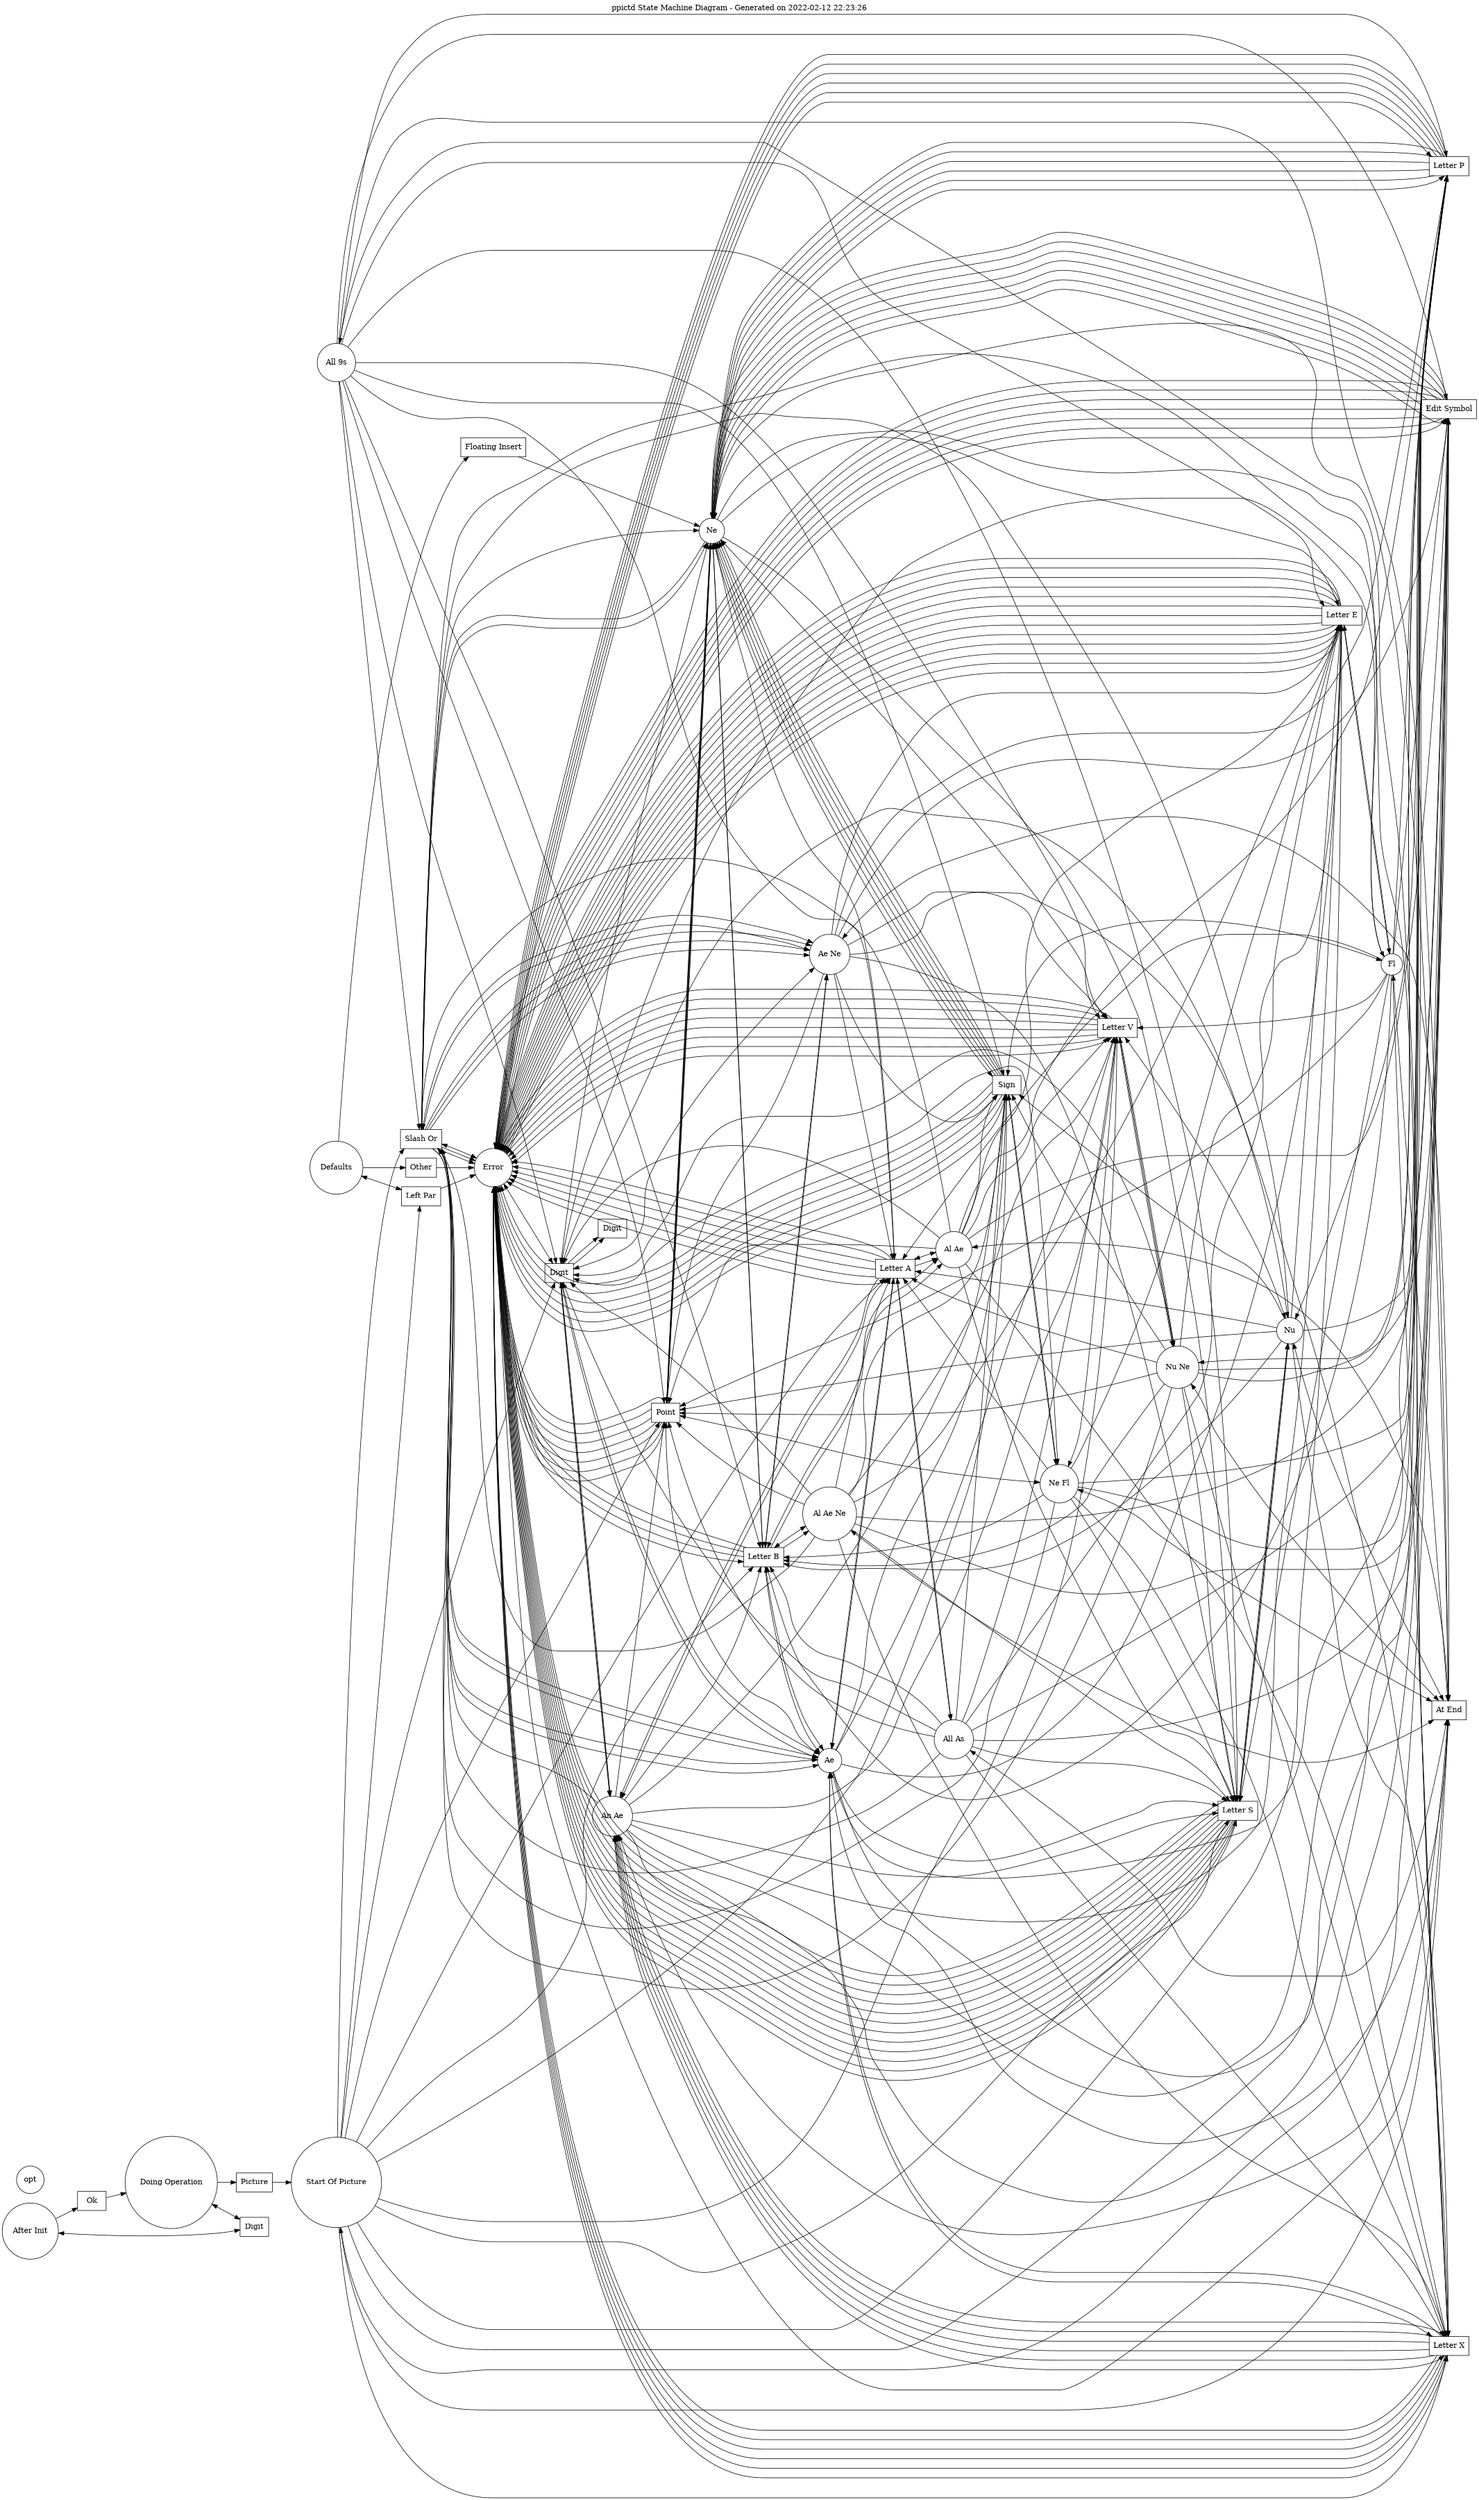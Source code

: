 digraph finite_state_machine {
rankdir=LR;
graph [ dpi = 500 ];
size="24,24";
node [shape = circle, label="After Init"] "After Init_State";
node [shape = circle, label="Defaults"] "Defaults_State";
node [shape = circle, label="Error"] "Error_State";
node [shape = circle, label="An Ae"] "An Ae_State";
node [shape = circle, label="Start Of Picture"] "Start Of Picture_State";
node [shape = circle, label="Doing Operation"] "Doing Operation_State";
node [shape = circle, label="Nu Ne"] "Nu Ne_State";
node [shape = circle, label="Al Ae"] "Al Ae_State";
node [shape = circle, label="Ne"] "Ne_State";
node [shape = circle, label="opt"] "opt_State";
node [shape = circle, label="All 9s"] "All 9s_State";
node [shape = circle, label="Ae Ne"] "Ae Ne_State";
node [shape = circle, label="Al Ae Ne"] "Al Ae Ne_State";
node [shape = circle, label="Fl"] "Fl_State";
node [shape = circle, label="Ae"] "Ae_State";
node [shape = circle, label="All As"] "All As_State";
node [shape = circle, label="Ne Fl"] "Ne Fl_State";
node [shape = circle, label="Nu"] "Nu_State";
node [shape = box, label="Slash Or"] "Slash Or_Event";
node [shape = box, label="Letter A"] "Letter A_Event";
node [shape = box, label="Letter V"] "Letter V_Event";
node [shape = box, label="Letter E"] "Letter E_Event";
node [shape = box, label="Letter P"] "Letter P_Event";
node [shape = box, label="Edit Symbol"] "Edit Symbol_Event";
node [shape = box, label="Letter S"] "Letter S_Event";
node [shape = box, label="Picture"] "Picture_Event";
node [shape = box, label="Left Par"] "Left Par_Event";
node [shape = box, label="At End"] "At End_Event";
node [shape = box, label="Other"] "Other_Event";
node [shape = box, label="Sign"] "Sign_Event";
node [shape = box, label="Ok"] "Ok_Event";
node [shape = box, label="Letter X"] "Letter X_Event";
node [shape = box, label="Letter B"] "Letter B_Event";
node [shape = box, label="Point"] "Point_Event";
node [shape = box, label="Floating Insert"] "Floating Insert_Event";
node [shape = box, label="Digit"] "Digit_Event";
edge [dir="forward"] "After Init_State" -> "Ok_Event";
edge [dir="forward"] "Ok_Event" -> "Doing Operation_State";
edge [dir="both"] "After Init_State" -> "Error_Event";
edge [dir="forward"] "Doing Operation_State" -> "Picture_Event";
edge [dir="forward"] "Picture_Event" -> "Start Of Picture_State";
edge [dir="both"] "Doing Operation_State" -> "Error_Event";
edge [dir="forward"] "Defaults_State" -> "Floating Insert_Event";
edge [dir="forward"] "Floating Insert_Event" -> "Ne_State";
edge [dir="both"] "Defaults_State" -> "Left Par_Event";
edge [dir="forward"] "Defaults_State" -> "Other_Event";
edge [dir="forward"] "Other_Event" -> "Error_State";
edge [dir="forward"] "Start Of Picture_State" -> "Letter P_Event";
edge [dir="forward"] "Letter P_Event" -> "Nu Ne_State";
edge [dir="forward"] "Start Of Picture_State" -> "Digit_Event";
edge [dir="forward"] "Digit_Event" -> "All_State";
edge [dir="forward"] "Start Of Picture_State" -> "Left Par_Event";
edge [dir="forward"] "Left Par_Event" -> "Error_State";
edge [dir="forward"] "Start Of Picture_State" -> "Letter A_Event";
edge [dir="forward"] "Letter A_Event" -> "All As_State";
edge [dir="forward"] "Start Of Picture_State" -> "Letter B_Event";
edge [dir="forward"] "Letter B_Event" -> "Al Ae Ne_State";
edge [dir="both"] "Start Of Picture_State" -> "At End_Event";
edge [dir="forward"] "Start Of Picture_State" -> "Letter V_Event";
edge [dir="forward"] "Letter V_Event" -> "Nu Ne_State";
edge [dir="forward"] "Start Of Picture_State" -> "Letter E_Event";
edge [dir="forward"] "Letter E_Event" -> "Error_State";
edge [dir="forward"] "Start Of Picture_State" -> "Edit Symbol_Event";
edge [dir="forward"] "Edit Symbol_Event" -> "Ne_State";
edge [dir="forward"] "Start Of Picture_State" -> "Point_Event";
edge [dir="forward"] "Point_Event" -> "Ne_State";
edge [dir="forward"] "Start Of Picture_State" -> "Sign_Event";
edge [dir="forward"] "Sign_Event" -> "Ne Fl_State";
edge [dir="forward"] "Start Of Picture_State" -> "Slash Or_Event";
edge [dir="forward"] "Slash Or_Event" -> "Ae Ne_State";
edge [dir="forward"] "Start Of Picture_State" -> "Letter X_Event";
edge [dir="forward"] "Letter X_Event" -> "An Ae_State";
edge [dir="forward"] "Start Of Picture_State" -> "Letter S_Event";
edge [dir="forward"] "Letter S_Event" -> "Nu_State";
edge [dir="forward"] "Al Ae Ne_State" -> "Letter S_Event";
edge [dir="forward"] "Letter S_Event" -> "Error_State";
edge [dir="forward"] "Al Ae Ne_State" -> "Letter P_Event";
edge [dir="forward"] "Letter P_Event" -> "Ne_State";
edge [dir="forward"] "Al Ae Ne_State" -> "Digit_Event";
edge [dir="forward"] "Digit_Event" -> "An Ae_State";
edge [dir="forward"] "Al Ae Ne_State" -> "Letter A_Event";
edge [dir="forward"] "Letter A_Event" -> "Al Ae_State";
edge [dir="both"] "Al Ae Ne_State" -> "Letter B_Event";
edge [dir="both"] "Al Ae Ne_State" -> "At End_Event";
edge [dir="forward"] "Al Ae Ne_State" -> "Letter V_Event";
edge [dir="forward"] "Letter V_Event" -> "Error_State";
edge [dir="forward"] "Al Ae Ne_State" -> "Letter E_Event";
edge [dir="forward"] "Letter E_Event" -> "Error_State";
edge [dir="forward"] "Al Ae Ne_State" -> "Point_Event";
edge [dir="forward"] "Point_Event" -> "Ne_State";
edge [dir="forward"] "Al Ae Ne_State" -> "Edit Symbol_Event";
edge [dir="forward"] "Edit Symbol_Event" -> "Ne_State";
edge [dir="forward"] "Al Ae Ne_State" -> "Sign_Event";
edge [dir="forward"] "Sign_Event" -> "Ne_State";
edge [dir="forward"] "Al Ae Ne_State" -> "Slash Or_Event";
edge [dir="forward"] "Slash Or_Event" -> "Ae Ne_State";
edge [dir="forward"] "Al Ae Ne_State" -> "Letter X_Event";
edge [dir="forward"] "Letter X_Event" -> "An Ae_State";
edge [dir="both"] "Ae Ne_State" -> "At End_Event";
edge [dir="forward"] "Ae Ne_State" -> "Letter V_Event";
edge [dir="forward"] "Letter V_Event" -> "Error_State";
edge [dir="forward"] "Ae Ne_State" -> "Letter E_Event";
edge [dir="forward"] "Letter E_Event" -> "Error_State";
edge [dir="forward"] "Ae Ne_State" -> "Point_Event";
edge [dir="forward"] "Point_Event" -> "Ne_State";
edge [dir="forward"] "Ae Ne_State" -> "Edit Symbol_Event";
edge [dir="forward"] "Edit Symbol_Event" -> "Ne_State";
edge [dir="forward"] "Ae Ne_State" -> "Sign_Event";
edge [dir="forward"] "Sign_Event" -> "Ne_State";
edge [dir="both"] "Ae Ne_State" -> "Slash Or_Event";
edge [dir="forward"] "Ae Ne_State" -> "Letter X_Event";
edge [dir="forward"] "Letter X_Event" -> "An Ae_State";
edge [dir="forward"] "Ae Ne_State" -> "Letter S_Event";
edge [dir="forward"] "Letter S_Event" -> "Error_State";
edge [dir="forward"] "Ae Ne_State" -> "Letter P_Event";
edge [dir="forward"] "Letter P_Event" -> "Ne_State";
edge [dir="both"] "Ae Ne_State" -> "Digit_Event";
edge [dir="forward"] "Ae Ne_State" -> "Letter A_Event";
edge [dir="forward"] "Letter A_Event" -> "Ae_State";
edge [dir="both"] "Ae Ne_State" -> "Letter B_Event";
edge [dir="both"] "Ne_State" -> "At End_Event";
edge [dir="both"] "Ne_State" -> "Letter V_Event";
edge [dir="forward"] "Ne_State" -> "Letter E_Event";
edge [dir="forward"] "Letter E_Event" -> "Error_State";
edge [dir="both"] "Ne_State" -> "Point_Event";
edge [dir="both"] "Ne_State" -> "Edit Symbol_Event";
edge [dir="both"] "Ne_State" -> "Sign_Event";
edge [dir="forward"] "Ne_State" -> "Slash Or_Event";
edge [dir="forward"] "Slash Or_Event" -> "Ae Ne_State";
edge [dir="forward"] "Ne_State" -> "Letter X_Event";
edge [dir="forward"] "Letter X_Event" -> "Error_State";
edge [dir="forward"] "Ne_State" -> "Letter S_Event";
edge [dir="forward"] "Letter S_Event" -> "Error_State";
edge [dir="both"] "Ne_State" -> "Letter P_Event";
edge [dir="both"] "Ne_State" -> "Digit_Event";
edge [dir="forward"] "Ne_State" -> "Letter A_Event";
edge [dir="forward"] "Letter A_Event" -> "Error_State";
edge [dir="both"] "Ne_State" -> "Letter B_Event";
edge [dir="both"] "Nu Ne_State" -> "At End_Event";
edge [dir="both"] "Nu Ne_State" -> "Letter V_Event";
edge [dir="forward"] "Nu Ne_State" -> "Letter E_Event";
edge [dir="forward"] "Letter E_Event" -> "Error_State";
edge [dir="forward"] "Nu Ne_State" -> "Point_Event";
edge [dir="forward"] "Point_Event" -> "Ne_State";
edge [dir="forward"] "Nu Ne_State" -> "Edit Symbol_Event";
edge [dir="forward"] "Edit Symbol_Event" -> "Ne_State";
edge [dir="forward"] "Nu Ne_State" -> "Sign_Event";
edge [dir="forward"] "Sign_Event" -> "Ne_State";
edge [dir="forward"] "Nu Ne_State" -> "Slash Or_Event";
edge [dir="forward"] "Slash Or_Event" -> "Ne_State";
edge [dir="forward"] "Nu Ne_State" -> "Letter X_Event";
edge [dir="forward"] "Letter X_Event" -> "Error_State";
edge [dir="forward"] "Nu Ne_State" -> "Letter S_Event";
edge [dir="forward"] "Letter S_Event" -> "Error_State";
edge [dir="forward"] "Nu Ne_State" -> "Letter P_Event";
edge [dir="forward"] "Letter P_Event" -> "Ne_State";
edge [dir="both"] "Nu Ne_State" -> "Digit_Event";
edge [dir="forward"] "Nu Ne_State" -> "Letter A_Event";
edge [dir="forward"] "Letter A_Event" -> "Error_State";
edge [dir="forward"] "Nu Ne_State" -> "Letter B_Event";
edge [dir="forward"] "Letter B_Event" -> "Ne_State";
edge [dir="both"] "Nu_State" -> "At End_Event";
edge [dir="both"] "Nu_State" -> "Letter V_Event";
edge [dir="forward"] "Nu_State" -> "Letter E_Event";
edge [dir="forward"] "Letter E_Event" -> "Error_State";
edge [dir="forward"] "Nu_State" -> "Point_Event";
edge [dir="forward"] "Point_Event" -> "Error_State";
edge [dir="forward"] "Nu_State" -> "Edit Symbol_Event";
edge [dir="forward"] "Edit Symbol_Event" -> "Error_State";
edge [dir="forward"] "Nu_State" -> "Sign_Event";
edge [dir="forward"] "Sign_Event" -> "Error_State";
edge [dir="forward"] "Nu_State" -> "Slash Or_Event";
edge [dir="forward"] "Slash Or_Event" -> "Error_State";
edge [dir="forward"] "Nu_State" -> "Letter X_Event";
edge [dir="forward"] "Letter X_Event" -> "Error_State";
edge [dir="forward"] "Nu_State" -> "Letter S_Event";
edge [dir="forward"] "Letter S_Event" -> "Error_State";
edge [dir="both"] "Nu_State" -> "Letter P_Event";
edge [dir="both"] "Nu_State" -> "Digit_Event";
edge [dir="forward"] "Nu_State" -> "Letter A_Event";
edge [dir="forward"] "Letter A_Event" -> "Error_State";
edge [dir="forward"] "Nu_State" -> "Letter B_Event";
edge [dir="forward"] "Letter B_Event" -> "Error_State";
edge [dir="forward"] "Ne Fl_State" -> "Letter E_Event";
edge [dir="forward"] "Letter E_Event" -> "Fl_State";
edge [dir="both"] "Ne Fl_State" -> "Point_Event";
edge [dir="forward"] "Ne Fl_State" -> "Edit Symbol_Event";
edge [dir="forward"] "Edit Symbol_Event" -> "Ne_State";
edge [dir="forward"] "Ne Fl_State" -> "Sign_Event";
edge [dir="forward"] "Sign_Event" -> "Ne_State";
edge [dir="forward"] "Ne Fl_State" -> "Slash Or_Event";
edge [dir="forward"] "Slash Or_Event" -> "Ne_State";
edge [dir="forward"] "Ne Fl_State" -> "Letter X_Event";
edge [dir="forward"] "Letter X_Event" -> "Error_State";
edge [dir="forward"] "Ne Fl_State" -> "Letter S_Event";
edge [dir="forward"] "Letter S_Event" -> "Nu_State";
edge [dir="forward"] "Ne Fl_State" -> "Letter P_Event";
edge [dir="forward"] "Letter P_Event" -> "Ne_State";
edge [dir="both"] "Ne Fl_State" -> "Digit_Event";
edge [dir="forward"] "Ne Fl_State" -> "Letter A_Event";
edge [dir="forward"] "Letter A_Event" -> "Error_State";
edge [dir="forward"] "Ne Fl_State" -> "Letter B_Event";
edge [dir="forward"] "Letter B_Event" -> "Error_State";
edge [dir="both"] "Ne Fl_State" -> "At End_Event";
edge [dir="both"] "Ne Fl_State" -> "Letter V_Event";
edge [dir="both"] "Al Ae_State" -> "At End_Event";
edge [dir="forward"] "Al Ae_State" -> "Letter V_Event";
edge [dir="forward"] "Letter V_Event" -> "Error_State";
edge [dir="forward"] "Al Ae_State" -> "Letter E_Event";
edge [dir="forward"] "Letter E_Event" -> "Error_State";
edge [dir="forward"] "Al Ae_State" -> "Point_Event";
edge [dir="forward"] "Point_Event" -> "Error_State";
edge [dir="forward"] "Al Ae_State" -> "Edit Symbol_Event";
edge [dir="forward"] "Edit Symbol_Event" -> "Error_State";
edge [dir="forward"] "Al Ae_State" -> "Sign_Event";
edge [dir="forward"] "Sign_Event" -> "Error_State";
edge [dir="forward"] "Al Ae_State" -> "Slash Or_Event";
edge [dir="forward"] "Slash Or_Event" -> "Ae_State";
edge [dir="forward"] "Al Ae_State" -> "Letter X_Event";
edge [dir="forward"] "Letter X_Event" -> "Ae_State";
edge [dir="forward"] "Al Ae_State" -> "Letter S_Event";
edge [dir="forward"] "Letter S_Event" -> "Error_State";
edge [dir="forward"] "Al Ae_State" -> "Letter P_Event";
edge [dir="forward"] "Letter P_Event" -> "Error_State";
edge [dir="forward"] "Al Ae_State" -> "Digit_Event";
edge [dir="forward"] "Digit_Event" -> "Ae_State";
edge [dir="both"] "Al Ae_State" -> "Letter A_Event";
edge [dir="both"] "Al Ae_State" -> "Letter B_Event";
edge [dir="both"] "All As_State" -> "Letter A_Event";
edge [dir="forward"] "All As_State" -> "Letter B_Event";
edge [dir="forward"] "Letter B_Event" -> "Al Ae_State";
edge [dir="both"] "All As_State" -> "At End_Event";
edge [dir="forward"] "All As_State" -> "Letter V_Event";
edge [dir="forward"] "Letter V_Event" -> "Error_State";
edge [dir="forward"] "All As_State" -> "Letter E_Event";
edge [dir="forward"] "Letter E_Event" -> "Error_State";
edge [dir="forward"] "All As_State" -> "Point_Event";
edge [dir="forward"] "Point_Event" -> "Error_State";
edge [dir="forward"] "All As_State" -> "Edit Symbol_Event";
edge [dir="forward"] "Edit Symbol_Event" -> "Error_State";
edge [dir="forward"] "All As_State" -> "Sign_Event";
edge [dir="forward"] "Sign_Event" -> "Error_State";
edge [dir="forward"] "All As_State" -> "Slash Or_Event";
edge [dir="forward"] "Slash Or_Event" -> "Ae_State";
edge [dir="forward"] "All As_State" -> "Letter X_Event";
edge [dir="forward"] "Letter X_Event" -> "An Ae_State";
edge [dir="forward"] "All As_State" -> "Letter S_Event";
edge [dir="forward"] "Letter S_Event" -> "Error_State";
edge [dir="forward"] "All As_State" -> "Letter P_Event";
edge [dir="forward"] "Letter P_Event" -> "Error_State";
edge [dir="forward"] "All As_State" -> "Digit_Event";
edge [dir="forward"] "Digit_Event" -> "An Ae_State";
edge [dir="both"] "All 9s_State" -> "At End_Event";
edge [dir="forward"] "All 9s_State" -> "Letter V_Event";
edge [dir="forward"] "Letter V_Event" -> "Nu Ne_State";
edge [dir="forward"] "All 9s_State" -> "Letter E_Event";
edge [dir="forward"] "Letter E_Event" -> "Error_State";
edge [dir="forward"] "All 9s_State" -> "Point_Event";
edge [dir="forward"] "Point_Event" -> "Ne_State";
edge [dir="forward"] "All 9s_State" -> "Edit Symbol_Event";
edge [dir="forward"] "Edit Symbol_Event" -> "Ne_State";
edge [dir="forward"] "All 9s_State" -> "Sign_Event";
edge [dir="forward"] "Sign_Event" -> "Ne_State";
edge [dir="forward"] "All 9s_State" -> "Slash Or_Event";
edge [dir="forward"] "Slash Or_Event" -> "Ae Ne_State";
edge [dir="forward"] "All 9s_State" -> "Letter X_Event";
edge [dir="forward"] "Letter X_Event" -> "An Ae_State";
edge [dir="forward"] "All 9s_State" -> "Letter S_Event";
edge [dir="forward"] "Letter S_Event" -> "Error_State";
edge [dir="forward"] "All 9s_State" -> "Letter P_Event";
edge [dir="forward"] "Letter P_Event" -> "Ne_State";
edge [dir="forward"] "All 9s_State" -> "Digit_Event";
edge [dir="forward"] "Digit_Event" -> "All_State";
edge [dir="forward"] "All 9s_State" -> "Letter A_Event";
edge [dir="forward"] "Letter A_Event" -> "An Ae_State";
edge [dir="forward"] "All 9s_State" -> "Letter B_Event";
edge [dir="forward"] "Letter B_Event" -> "Ae Ne_State";
edge [dir="both"] "Ae_State" -> "At End_Event";
edge [dir="forward"] "Ae_State" -> "Letter V_Event";
edge [dir="forward"] "Letter V_Event" -> "Error_State";
edge [dir="forward"] "Ae_State" -> "Letter E_Event";
edge [dir="forward"] "Letter E_Event" -> "Error_State";
edge [dir="forward"] "Ae_State" -> "Point_Event";
edge [dir="forward"] "Point_Event" -> "Error_State";
edge [dir="forward"] "Ae_State" -> "Edit Symbol_Event";
edge [dir="forward"] "Edit Symbol_Event" -> "Error_State";
edge [dir="forward"] "Ae_State" -> "Sign_Event";
edge [dir="forward"] "Sign_Event" -> "Error_State";
edge [dir="both"] "Ae_State" -> "Slash Or_Event";
edge [dir="both"] "Ae_State" -> "Letter X_Event";
edge [dir="forward"] "Ae_State" -> "Letter S_Event";
edge [dir="forward"] "Letter S_Event" -> "Error_State";
edge [dir="forward"] "Ae_State" -> "Letter P_Event";
edge [dir="forward"] "Letter P_Event" -> "Error_State";
edge [dir="both"] "Ae_State" -> "Digit_Event";
edge [dir="both"] "Ae_State" -> "Letter A_Event";
edge [dir="both"] "Ae_State" -> "Letter B_Event";
edge [dir="both"] "Fl_State" -> "At End_Event";
edge [dir="forward"] "Fl_State" -> "Letter V_Event";
edge [dir="forward"] "Letter V_Event" -> "Error_State";
edge [dir="forward"] "Fl_State" -> "Letter E_Event";
edge [dir="forward"] "Letter E_Event" -> "Error_State";
edge [dir="forward"] "Fl_State" -> "Point_Event";
edge [dir="forward"] "Point_Event" -> "Error_State";
edge [dir="forward"] "Fl_State" -> "Edit Symbol_Event";
edge [dir="forward"] "Edit Symbol_Event" -> "Error_State";
edge [dir="both"] "Fl_State" -> "Sign_Event";
edge [dir="forward"] "Fl_State" -> "Slash Or_Event";
edge [dir="forward"] "Slash Or_Event" -> "Error_State";
edge [dir="forward"] "Fl_State" -> "Letter X_Event";
edge [dir="forward"] "Letter X_Event" -> "Error_State";
edge [dir="forward"] "Fl_State" -> "Letter S_Event";
edge [dir="forward"] "Letter S_Event" -> "Error_State";
edge [dir="forward"] "Fl_State" -> "Letter P_Event";
edge [dir="forward"] "Letter P_Event" -> "Error_State";
edge [dir="both"] "Fl_State" -> "Digit_Event";
edge [dir="forward"] "Fl_State" -> "Letter A_Event";
edge [dir="forward"] "Letter A_Event" -> "Error_State";
edge [dir="forward"] "Fl_State" -> "Letter B_Event";
edge [dir="forward"] "Letter B_Event" -> "Error_State";
edge [dir="both"] "An Ae_State" -> "At End_Event";
edge [dir="forward"] "An Ae_State" -> "Letter V_Event";
edge [dir="forward"] "Letter V_Event" -> "Error_State";
edge [dir="forward"] "An Ae_State" -> "Letter E_Event";
edge [dir="forward"] "Letter E_Event" -> "Error_State";
edge [dir="forward"] "An Ae_State" -> "Point_Event";
edge [dir="forward"] "Point_Event" -> "Error_State";
edge [dir="forward"] "An Ae_State" -> "Edit Symbol_Event";
edge [dir="forward"] "Edit Symbol_Event" -> "Error_State";
edge [dir="forward"] "An Ae_State" -> "Sign_Event";
edge [dir="forward"] "Sign_Event" -> "Error_State";
edge [dir="forward"] "An Ae_State" -> "Slash Or_Event";
edge [dir="forward"] "Slash Or_Event" -> "Ae_State";
edge [dir="both"] "An Ae_State" -> "Letter X_Event";
edge [dir="forward"] "An Ae_State" -> "Letter S_Event";
edge [dir="forward"] "Letter S_Event" -> "Error_State";
edge [dir="forward"] "An Ae_State" -> "Letter P_Event";
edge [dir="forward"] "Letter P_Event" -> "Error_State";
edge [dir="both"] "An Ae_State" -> "Digit_Event";
edge [dir="both"] "An Ae_State" -> "Letter A_Event";
edge [dir="forward"] "An Ae_State" -> "Letter B_Event";
edge [dir="forward"] "Letter B_Event" -> "Ae_State";
edge [dir="both"] "Error_State" -> "At End_Event";
edge [dir="both"] "Error_State" -> "Letter V_Event";
edge [dir="both"] "Error_State" -> "Letter E_Event";
edge [dir="both"] "Error_State" -> "Point_Event";
edge [dir="both"] "Error_State" -> "Edit Symbol_Event";
edge [dir="both"] "Error_State" -> "Sign_Event";
edge [dir="both"] "Error_State" -> "Slash Or_Event";
edge [dir="both"] "Error_State" -> "Letter X_Event";
edge [dir="both"] "Error_State" -> "Letter S_Event";
edge [dir="both"] "Error_State" -> "Letter P_Event";
edge [dir="both"] "Error_State" -> "Digit_Event";
edge [dir="both"] "Error_State" -> "Letter A_Event";
edge [dir="both"] "Error_State" -> "Letter B_Event";
labelloc="t";
label="ppictd State Machine Diagram - Generated on 2022-02-12 22:23:26";
}
